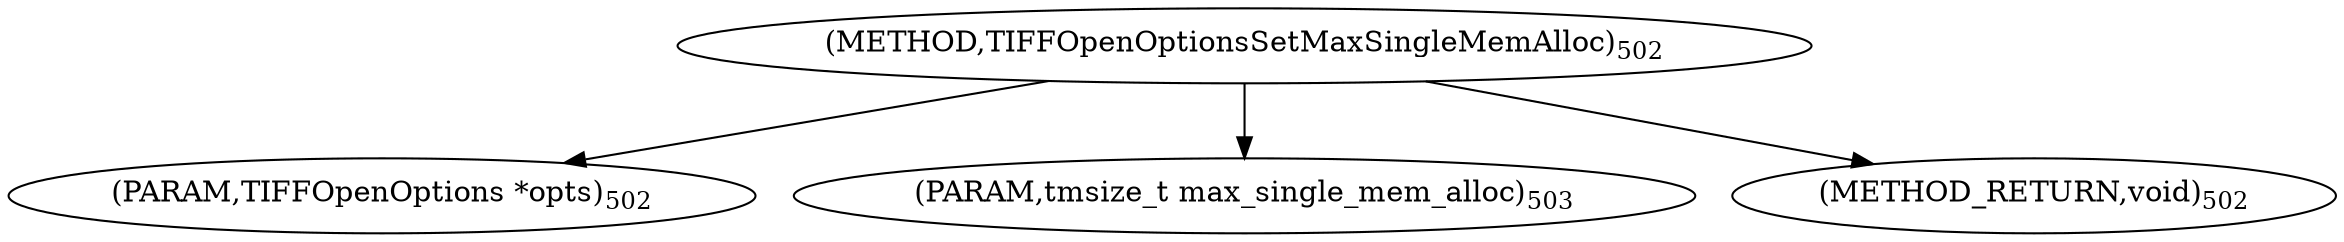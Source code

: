 digraph "TIFFOpenOptionsSetMaxSingleMemAlloc" {  
"9011" [label = <(METHOD,TIFFOpenOptionsSetMaxSingleMemAlloc)<SUB>502</SUB>> ]
"9012" [label = <(PARAM,TIFFOpenOptions *opts)<SUB>502</SUB>> ]
"9013" [label = <(PARAM,tmsize_t max_single_mem_alloc)<SUB>503</SUB>> ]
"9014" [label = <(METHOD_RETURN,void)<SUB>502</SUB>> ]
  "9011" -> "9012" 
  "9011" -> "9013" 
  "9011" -> "9014" 
}
